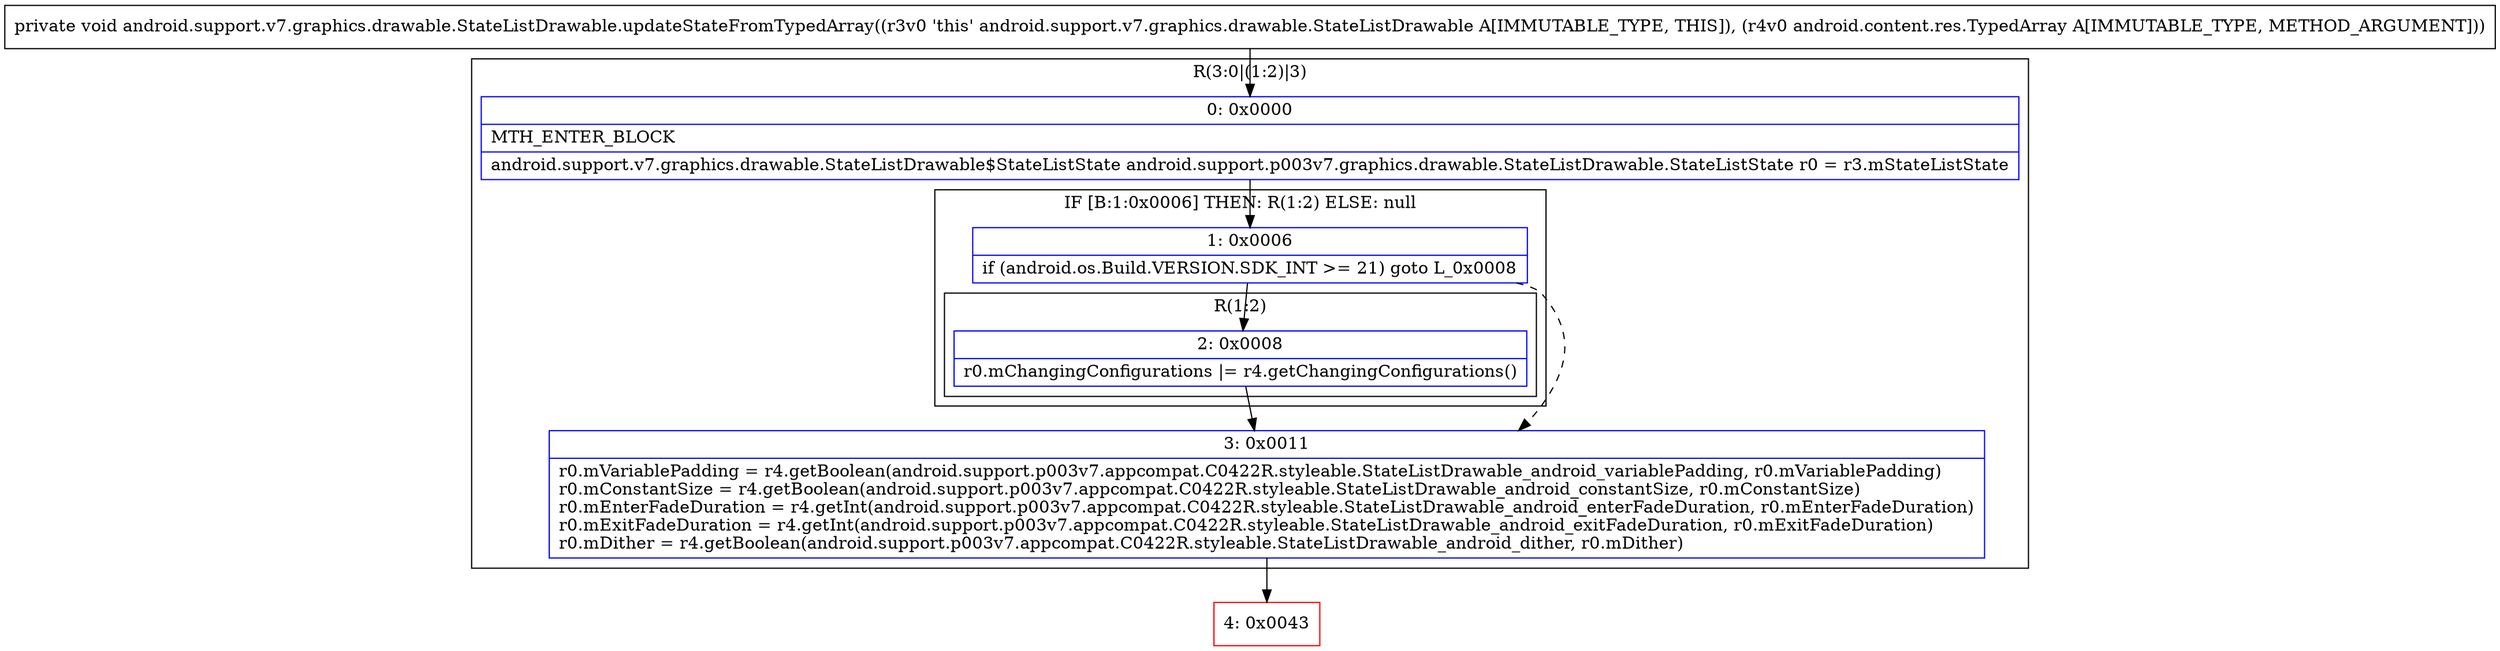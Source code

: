 digraph "CFG forandroid.support.v7.graphics.drawable.StateListDrawable.updateStateFromTypedArray(Landroid\/content\/res\/TypedArray;)V" {
subgraph cluster_Region_1080932871 {
label = "R(3:0|(1:2)|3)";
node [shape=record,color=blue];
Node_0 [shape=record,label="{0\:\ 0x0000|MTH_ENTER_BLOCK\l|android.support.v7.graphics.drawable.StateListDrawable$StateListState android.support.p003v7.graphics.drawable.StateListDrawable.StateListState r0 = r3.mStateListState\l}"];
subgraph cluster_IfRegion_1659827653 {
label = "IF [B:1:0x0006] THEN: R(1:2) ELSE: null";
node [shape=record,color=blue];
Node_1 [shape=record,label="{1\:\ 0x0006|if (android.os.Build.VERSION.SDK_INT \>= 21) goto L_0x0008\l}"];
subgraph cluster_Region_1358922656 {
label = "R(1:2)";
node [shape=record,color=blue];
Node_2 [shape=record,label="{2\:\ 0x0008|r0.mChangingConfigurations \|= r4.getChangingConfigurations()\l}"];
}
}
Node_3 [shape=record,label="{3\:\ 0x0011|r0.mVariablePadding = r4.getBoolean(android.support.p003v7.appcompat.C0422R.styleable.StateListDrawable_android_variablePadding, r0.mVariablePadding)\lr0.mConstantSize = r4.getBoolean(android.support.p003v7.appcompat.C0422R.styleable.StateListDrawable_android_constantSize, r0.mConstantSize)\lr0.mEnterFadeDuration = r4.getInt(android.support.p003v7.appcompat.C0422R.styleable.StateListDrawable_android_enterFadeDuration, r0.mEnterFadeDuration)\lr0.mExitFadeDuration = r4.getInt(android.support.p003v7.appcompat.C0422R.styleable.StateListDrawable_android_exitFadeDuration, r0.mExitFadeDuration)\lr0.mDither = r4.getBoolean(android.support.p003v7.appcompat.C0422R.styleable.StateListDrawable_android_dither, r0.mDither)\l}"];
}
Node_4 [shape=record,color=red,label="{4\:\ 0x0043}"];
MethodNode[shape=record,label="{private void android.support.v7.graphics.drawable.StateListDrawable.updateStateFromTypedArray((r3v0 'this' android.support.v7.graphics.drawable.StateListDrawable A[IMMUTABLE_TYPE, THIS]), (r4v0 android.content.res.TypedArray A[IMMUTABLE_TYPE, METHOD_ARGUMENT])) }"];
MethodNode -> Node_0;
Node_0 -> Node_1;
Node_1 -> Node_2;
Node_1 -> Node_3[style=dashed];
Node_2 -> Node_3;
Node_3 -> Node_4;
}

